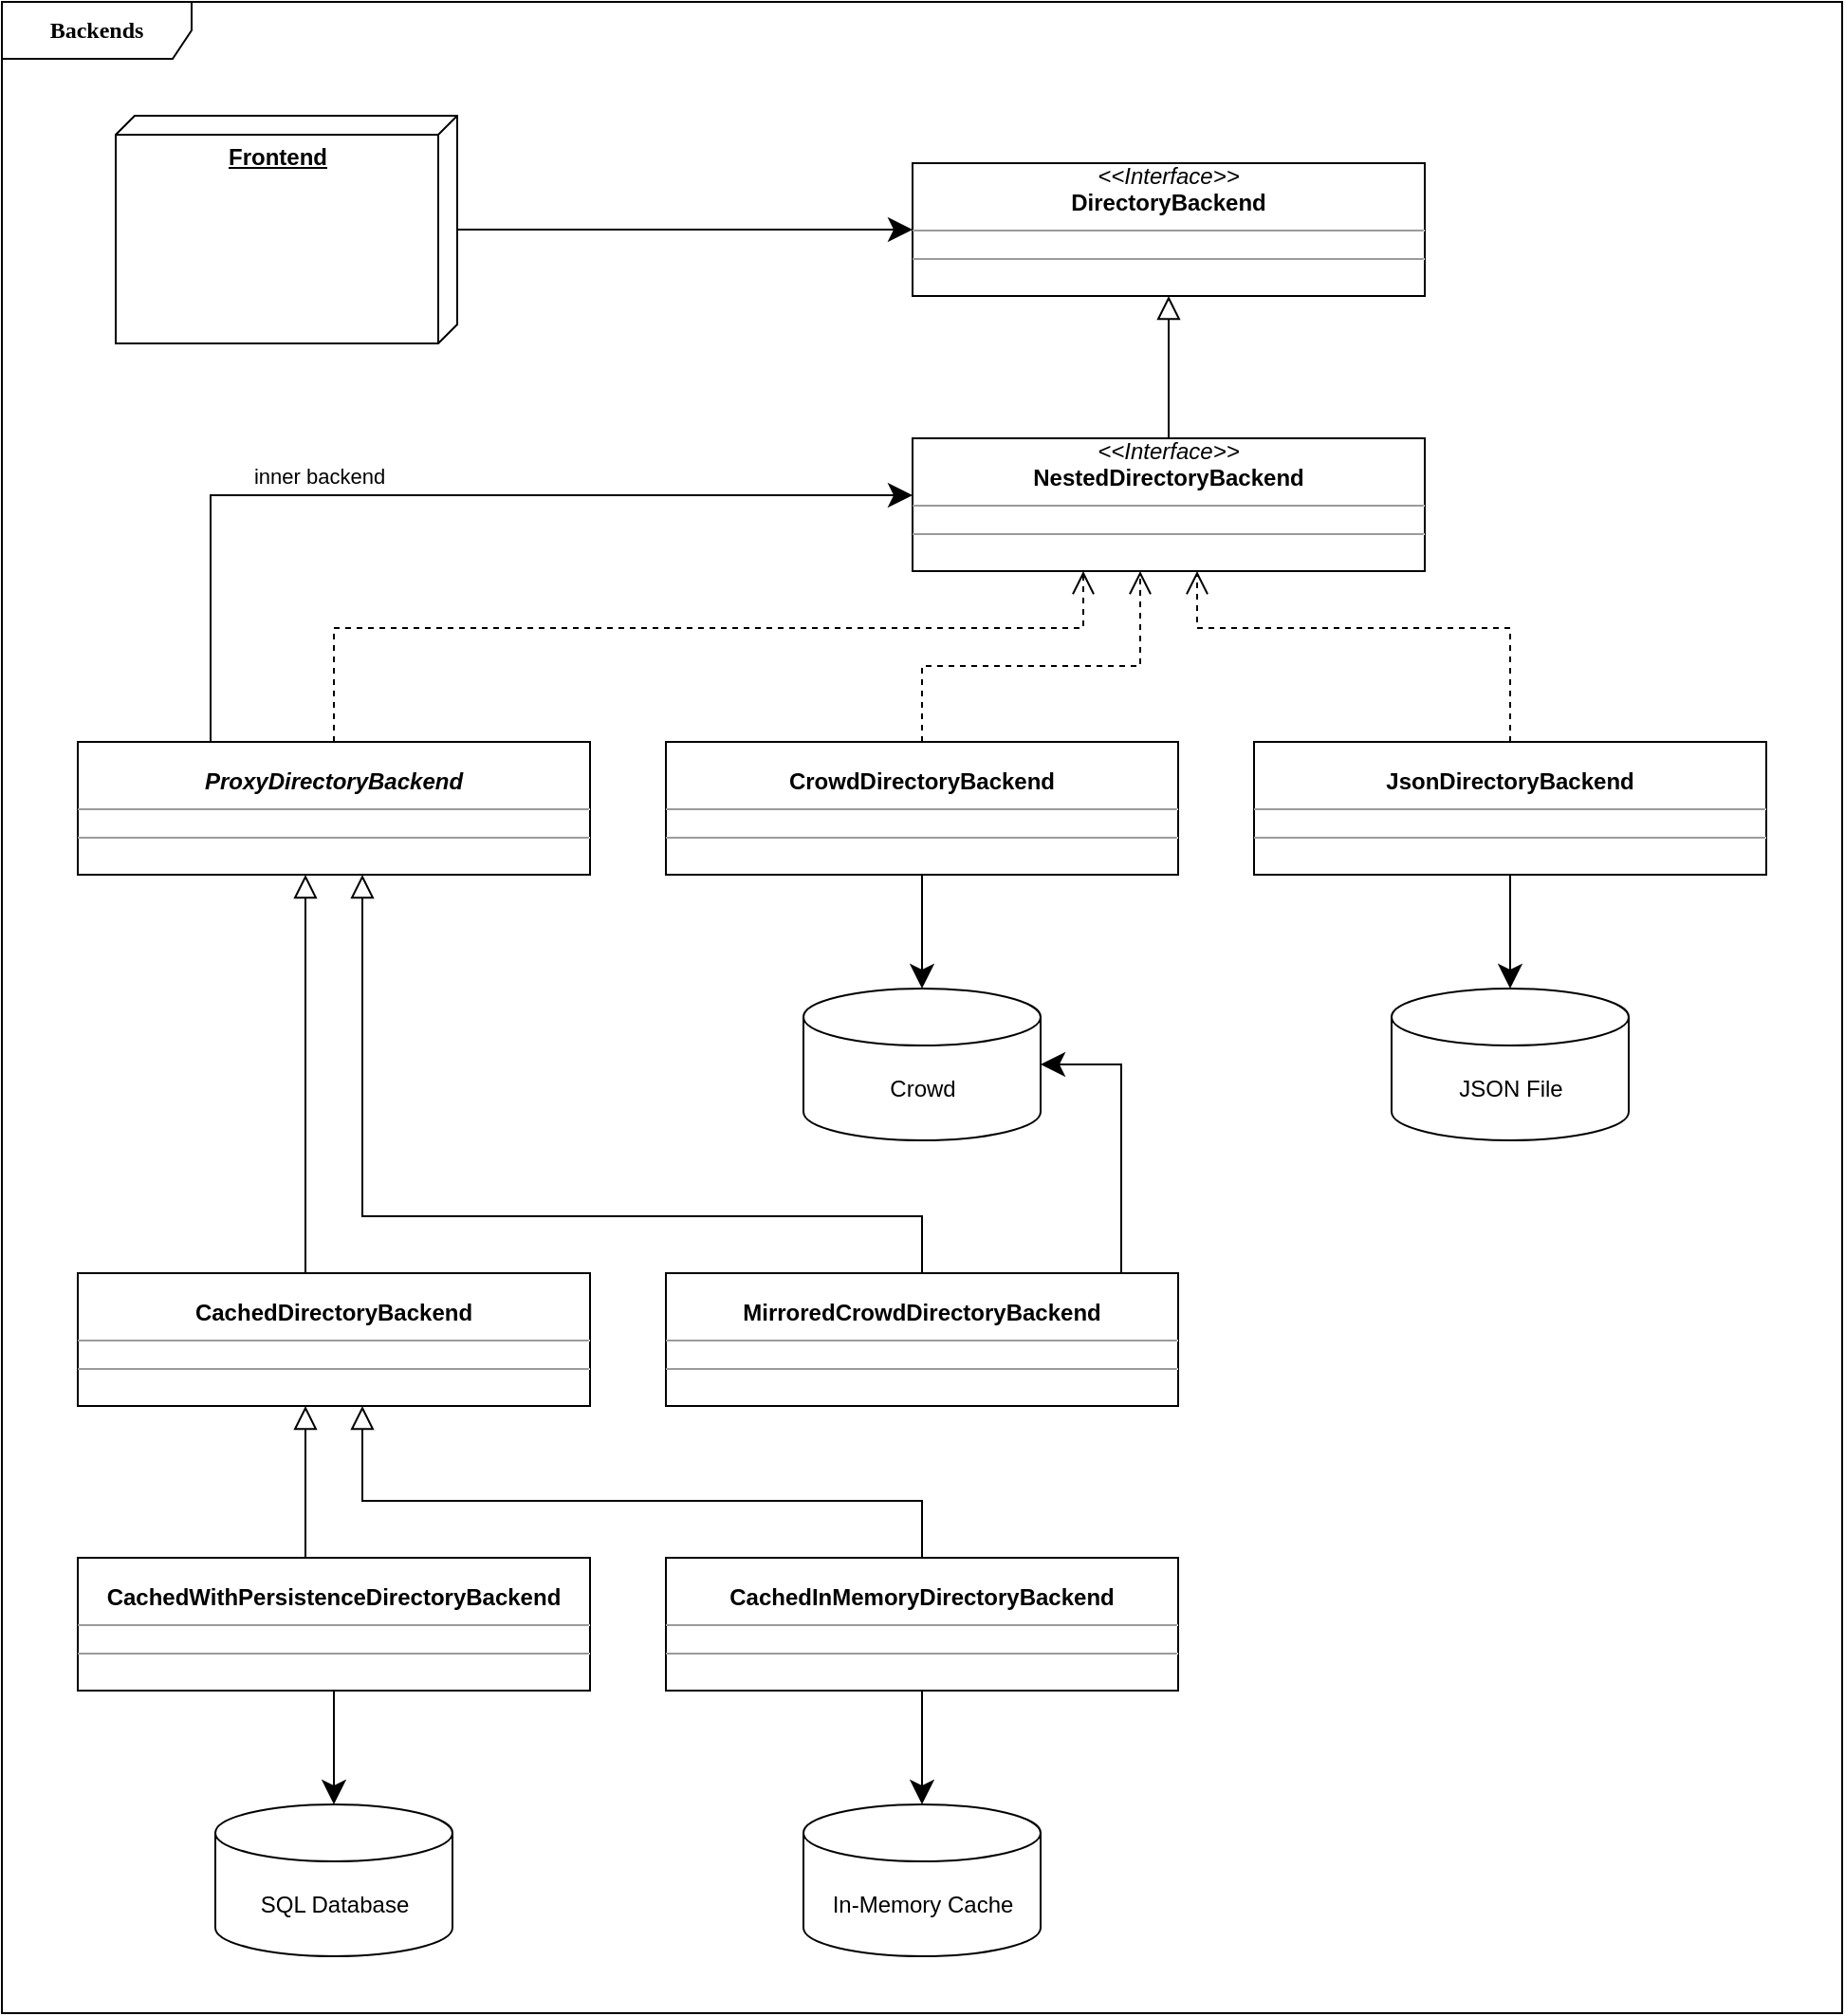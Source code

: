 <mxfile version="14.4.3" type="device"><diagram name="Page-1" id="c4acf3e9-155e-7222-9cf6-157b1a14988f"><mxGraphModel dx="1422" dy="706" grid="1" gridSize="10" guides="1" tooltips="1" connect="1" arrows="1" fold="1" page="1" pageScale="1" pageWidth="850" pageHeight="1100" background="#ffffff" math="0" shadow="0"><root><mxCell id="0"/><mxCell id="1" parent="0"/><mxCell id="17acba5748e5396b-1" value="&lt;b&gt;&lt;font style=&quot;font-size: 12px&quot;&gt;Backends&lt;/font&gt;&lt;/b&gt;" style="shape=umlFrame;whiteSpace=wrap;html=1;rounded=0;shadow=0;comic=0;labelBackgroundColor=none;strokeWidth=1;fontFamily=Verdana;fontSize=10;align=center;width=100;height=30;" parent="1" vertex="1"><mxGeometry x="10" y="20" width="970" height="1060" as="geometry"/></mxCell><mxCell id="5d2195bd80daf111-38" style="edgeStyle=orthogonalEdgeStyle;rounded=0;html=1;labelBackgroundColor=none;startFill=0;endArrow=block;endFill=0;endSize=10;fontFamily=Verdana;fontSize=10;" parent="1" source="6xY4kjZZrg3cfJK2yobr-6" target="6xY4kjZZrg3cfJK2yobr-7" edge="1"><mxGeometry relative="1" as="geometry"><Array as="points"><mxPoint x="625" y="300"/><mxPoint x="625" y="300"/></Array></mxGeometry></mxCell><mxCell id="6xY4kjZZrg3cfJK2yobr-5" value="&lt;div style=&quot;text-align: center&quot;&gt;&lt;span&gt;&lt;b&gt;&lt;i&gt;&lt;br&gt;&lt;/i&gt;&lt;/b&gt;&lt;/span&gt;&lt;/div&gt;&lt;div style=&quot;text-align: center&quot;&gt;&lt;span&gt;&lt;b&gt;&lt;i&gt;ProxyDirectoryBackend&lt;/i&gt;&lt;/b&gt;&lt;/span&gt;&lt;/div&gt;&lt;hr size=&quot;1&quot;&gt;&lt;div style=&quot;height: 2px&quot;&gt;&lt;/div&gt;&lt;hr size=&quot;1&quot;&gt;&lt;div style=&quot;height: 2px&quot;&gt;&lt;/div&gt;" style="verticalAlign=top;align=left;overflow=fill;fontSize=12;fontFamily=Helvetica;html=1;" parent="1" vertex="1"><mxGeometry x="50" y="410" width="270" height="70" as="geometry"/></mxCell><mxCell id="6xY4kjZZrg3cfJK2yobr-6" value="&lt;div style=&quot;text-align: center&quot;&gt;&lt;i&gt;&amp;lt;&amp;lt;Interface&amp;gt;&amp;gt;&lt;/i&gt;&lt;br&gt;&lt;/div&gt;&lt;div style=&quot;text-align: center&quot;&gt;&lt;span&gt;&lt;b&gt;NestedDirectoryBackend&lt;/b&gt;&lt;/span&gt;&lt;/div&gt;&lt;hr size=&quot;1&quot;&gt;&lt;div style=&quot;height: 2px&quot;&gt;&lt;/div&gt;&lt;hr size=&quot;1&quot;&gt;&lt;div style=&quot;height: 2px&quot;&gt;&lt;/div&gt;" style="verticalAlign=top;align=left;overflow=fill;fontSize=12;fontFamily=Helvetica;html=1;" parent="1" vertex="1"><mxGeometry x="490" y="250" width="270" height="70" as="geometry"/></mxCell><mxCell id="6xY4kjZZrg3cfJK2yobr-7" value="&lt;div style=&quot;text-align: center&quot;&gt;&lt;i&gt;&amp;lt;&amp;lt;Interface&amp;gt;&amp;gt;&lt;/i&gt;&lt;br&gt;&lt;/div&gt;&lt;div style=&quot;text-align: center&quot;&gt;&lt;span&gt;&lt;b&gt;DirectoryBackend&lt;/b&gt;&lt;/span&gt;&lt;/div&gt;&lt;hr size=&quot;1&quot;&gt;&lt;div style=&quot;height: 2px&quot;&gt;&lt;/div&gt;&lt;hr size=&quot;1&quot;&gt;&lt;div style=&quot;height: 2px&quot;&gt;&lt;/div&gt;" style="verticalAlign=top;align=left;overflow=fill;fontSize=12;fontFamily=Helvetica;html=1;" parent="1" vertex="1"><mxGeometry x="490" y="105" width="270" height="70" as="geometry"/></mxCell><mxCell id="6xY4kjZZrg3cfJK2yobr-8" value="&lt;div style=&quot;text-align: center&quot;&gt;&lt;span&gt;&lt;b&gt;&lt;i&gt;&lt;br&gt;&lt;/i&gt;&lt;/b&gt;&lt;/span&gt;&lt;/div&gt;&lt;div style=&quot;text-align: center&quot;&gt;&lt;span&gt;&lt;b&gt;MirroredCrowdDirectoryBackend&lt;/b&gt;&lt;/span&gt;&lt;/div&gt;&lt;hr size=&quot;1&quot;&gt;&lt;div style=&quot;height: 2px&quot;&gt;&lt;/div&gt;&lt;hr size=&quot;1&quot;&gt;&lt;div style=&quot;height: 2px&quot;&gt;&lt;/div&gt;" style="verticalAlign=top;align=left;overflow=fill;fontSize=12;fontFamily=Helvetica;html=1;" parent="1" vertex="1"><mxGeometry x="360" y="690" width="270" height="70" as="geometry"/></mxCell><mxCell id="6xY4kjZZrg3cfJK2yobr-9" value="&lt;div style=&quot;text-align: center&quot;&gt;&lt;b&gt;&lt;br&gt;&lt;/b&gt;&lt;/div&gt;&lt;div style=&quot;text-align: center&quot;&gt;&lt;b&gt;JsonDirectoryBackend&lt;/b&gt;&lt;br&gt;&lt;/div&gt;&lt;hr size=&quot;1&quot;&gt;&lt;div style=&quot;height: 2px&quot;&gt;&lt;/div&gt;&lt;hr size=&quot;1&quot;&gt;&lt;div style=&quot;height: 2px&quot;&gt;&lt;/div&gt;" style="verticalAlign=top;align=left;overflow=fill;fontSize=12;fontFamily=Helvetica;html=1;" parent="1" vertex="1"><mxGeometry x="670" y="410" width="270" height="70" as="geometry"/></mxCell><mxCell id="6xY4kjZZrg3cfJK2yobr-10" value="&lt;div style=&quot;text-align: center&quot;&gt;&lt;b&gt;&lt;br&gt;&lt;/b&gt;&lt;/div&gt;&lt;div style=&quot;text-align: center&quot;&gt;&lt;span&gt;&lt;b&gt;CrowdDirectoryBackend&lt;/b&gt;&lt;/span&gt;&lt;/div&gt;&lt;hr size=&quot;1&quot;&gt;&lt;div style=&quot;height: 2px&quot;&gt;&lt;/div&gt;&lt;hr size=&quot;1&quot;&gt;&lt;div style=&quot;height: 2px&quot;&gt;&lt;/div&gt;" style="verticalAlign=top;align=left;overflow=fill;fontSize=12;fontFamily=Helvetica;html=1;" parent="1" vertex="1"><mxGeometry x="360" y="410" width="270" height="70" as="geometry"/></mxCell><mxCell id="6xY4kjZZrg3cfJK2yobr-12" value="&lt;div style=&quot;text-align: center&quot;&gt;&lt;b&gt;&lt;br&gt;&lt;/b&gt;&lt;/div&gt;&lt;div style=&quot;text-align: center&quot;&gt;&lt;b&gt;CachedDirectoryBackend&lt;/b&gt;&lt;br&gt;&lt;/div&gt;&lt;hr size=&quot;1&quot;&gt;&lt;div style=&quot;height: 2px&quot;&gt;&lt;/div&gt;&lt;hr size=&quot;1&quot;&gt;&lt;div style=&quot;height: 2px&quot;&gt;&lt;/div&gt;" style="verticalAlign=top;align=left;overflow=fill;fontSize=12;fontFamily=Helvetica;html=1;" parent="1" vertex="1"><mxGeometry x="50" y="690" width="270" height="70" as="geometry"/></mxCell><mxCell id="6xY4kjZZrg3cfJK2yobr-13" value="&lt;div style=&quot;text-align: center&quot;&gt;&lt;span&gt;&lt;b&gt;&lt;i&gt;&lt;br&gt;&lt;/i&gt;&lt;/b&gt;&lt;/span&gt;&lt;/div&gt;&lt;div style=&quot;text-align: center&quot;&gt;&lt;b&gt;CachedInMemoryDirectoryBackend&lt;/b&gt;&lt;/div&gt;&lt;hr size=&quot;1&quot;&gt;&lt;div style=&quot;height: 2px&quot;&gt;&lt;/div&gt;&lt;hr size=&quot;1&quot;&gt;&lt;div style=&quot;height: 2px&quot;&gt;&lt;/div&gt;" style="verticalAlign=top;align=left;overflow=fill;fontSize=12;fontFamily=Helvetica;html=1;" parent="1" vertex="1"><mxGeometry x="360" y="840" width="270" height="70" as="geometry"/></mxCell><mxCell id="6xY4kjZZrg3cfJK2yobr-14" value="&lt;div style=&quot;text-align: center&quot;&gt;&lt;b&gt;&lt;br&gt;&lt;/b&gt;&lt;/div&gt;&lt;div style=&quot;text-align: center&quot;&gt;&lt;b&gt;CachedWithPersistenceDirectoryBackend&lt;/b&gt;&lt;br&gt;&lt;/div&gt;&lt;hr size=&quot;1&quot;&gt;&lt;div style=&quot;height: 2px&quot;&gt;&lt;/div&gt;&lt;hr size=&quot;1&quot;&gt;&lt;div style=&quot;height: 2px&quot;&gt;&lt;/div&gt;" style="verticalAlign=top;align=left;overflow=fill;fontSize=12;fontFamily=Helvetica;html=1;" parent="1" vertex="1"><mxGeometry x="50" y="840" width="270" height="70" as="geometry"/></mxCell><mxCell id="6xY4kjZZrg3cfJK2yobr-15" value="&lt;b&gt;Frontend&lt;/b&gt;" style="verticalAlign=top;align=center;spacingTop=8;spacingLeft=2;spacingRight=12;shape=cube;size=10;direction=south;fontStyle=4;html=1;" parent="1" vertex="1"><mxGeometry x="70" y="80" width="180" height="120" as="geometry"/></mxCell><mxCell id="6xY4kjZZrg3cfJK2yobr-16" style="edgeStyle=orthogonalEdgeStyle;rounded=0;html=1;dashed=1;labelBackgroundColor=none;startFill=0;endArrow=open;endFill=0;endSize=10;fontFamily=Verdana;fontSize=10;" parent="1" source="6xY4kjZZrg3cfJK2yobr-5" target="6xY4kjZZrg3cfJK2yobr-6" edge="1"><mxGeometry relative="1" as="geometry"><Array as="points"><mxPoint x="185" y="350"/><mxPoint x="580" y="350"/></Array><mxPoint x="600" y="420" as="sourcePoint"/><mxPoint x="360" y="295" as="targetPoint"/></mxGeometry></mxCell><mxCell id="6xY4kjZZrg3cfJK2yobr-17" style="edgeStyle=orthogonalEdgeStyle;rounded=0;html=1;dashed=1;labelBackgroundColor=none;startFill=0;endArrow=open;endFill=0;endSize=10;fontFamily=Verdana;fontSize=10;" parent="1" source="6xY4kjZZrg3cfJK2yobr-10" target="6xY4kjZZrg3cfJK2yobr-6" edge="1"><mxGeometry relative="1" as="geometry"><Array as="points"><mxPoint x="495" y="370"/><mxPoint x="610" y="370"/></Array><mxPoint x="195" y="410" as="sourcePoint"/><mxPoint x="635" y="350" as="targetPoint"/></mxGeometry></mxCell><mxCell id="6xY4kjZZrg3cfJK2yobr-19" style="edgeStyle=orthogonalEdgeStyle;rounded=0;html=1;dashed=1;labelBackgroundColor=none;startFill=0;endArrow=open;endFill=0;endSize=10;fontFamily=Verdana;fontSize=10;" parent="1" source="6xY4kjZZrg3cfJK2yobr-9" target="6xY4kjZZrg3cfJK2yobr-6" edge="1"><mxGeometry relative="1" as="geometry"><Array as="points"><mxPoint x="805" y="350"/><mxPoint x="640" y="350"/></Array><mxPoint x="480" y="410" as="sourcePoint"/><mxPoint x="645" y="350" as="targetPoint"/></mxGeometry></mxCell><mxCell id="6xY4kjZZrg3cfJK2yobr-21" style="edgeStyle=orthogonalEdgeStyle;rounded=0;html=1;labelBackgroundColor=none;startFill=0;endArrow=classic;endFill=1;endSize=10;fontFamily=Verdana;fontSize=10;" parent="1" source="6xY4kjZZrg3cfJK2yobr-5" target="6xY4kjZZrg3cfJK2yobr-6" edge="1"><mxGeometry relative="1" as="geometry"><Array as="points"><mxPoint x="120" y="280"/></Array><mxPoint x="760" y="290.0" as="sourcePoint"/><mxPoint x="740" y="270.0" as="targetPoint"/></mxGeometry></mxCell><mxCell id="6xY4kjZZrg3cfJK2yobr-36" value="inner backend" style="edgeLabel;html=1;align=center;verticalAlign=middle;resizable=0;points=[];" parent="6xY4kjZZrg3cfJK2yobr-21" vertex="1" connectable="0"><mxGeometry x="-0.252" y="3" relative="1" as="geometry"><mxPoint y="-7" as="offset"/></mxGeometry></mxCell><mxCell id="6xY4kjZZrg3cfJK2yobr-22" style="edgeStyle=orthogonalEdgeStyle;rounded=0;html=1;labelBackgroundColor=none;startFill=0;endArrow=classic;endFill=1;endSize=10;fontFamily=Verdana;fontSize=10;" parent="1" source="6xY4kjZZrg3cfJK2yobr-15" target="6xY4kjZZrg3cfJK2yobr-7" edge="1"><mxGeometry relative="1" as="geometry"><Array as="points"/><mxPoint x="635" y="280.0" as="sourcePoint"/><mxPoint x="635" y="185" as="targetPoint"/></mxGeometry></mxCell><mxCell id="6xY4kjZZrg3cfJK2yobr-23" value="Crowd" style="shape=cylinder3;whiteSpace=wrap;html=1;boundedLbl=1;backgroundOutline=1;size=15;" parent="1" vertex="1"><mxGeometry x="432.5" y="540" width="125" height="80" as="geometry"/></mxCell><mxCell id="6xY4kjZZrg3cfJK2yobr-24" style="edgeStyle=orthogonalEdgeStyle;rounded=0;html=1;labelBackgroundColor=none;startFill=0;endArrow=classic;endFill=1;endSize=10;fontFamily=Verdana;fontSize=10;" parent="1" source="6xY4kjZZrg3cfJK2yobr-10" target="6xY4kjZZrg3cfJK2yobr-23" edge="1"><mxGeometry relative="1" as="geometry"><Array as="points"><mxPoint x="495" y="530"/><mxPoint x="495" y="530"/></Array><mxPoint x="130" y="420" as="sourcePoint"/><mxPoint x="500" y="290.0" as="targetPoint"/></mxGeometry></mxCell><mxCell id="6xY4kjZZrg3cfJK2yobr-25" value="JSON File" style="shape=cylinder3;whiteSpace=wrap;html=1;boundedLbl=1;backgroundOutline=1;size=15;" parent="1" vertex="1"><mxGeometry x="742.5" y="540" width="125" height="80" as="geometry"/></mxCell><mxCell id="6xY4kjZZrg3cfJK2yobr-26" style="edgeStyle=orthogonalEdgeStyle;rounded=0;html=1;labelBackgroundColor=none;startFill=0;endArrow=classic;endFill=1;endSize=10;fontFamily=Verdana;fontSize=10;" parent="1" source="6xY4kjZZrg3cfJK2yobr-9" target="6xY4kjZZrg3cfJK2yobr-25" edge="1"><mxGeometry relative="1" as="geometry"><Array as="points"><mxPoint x="805" y="580"/></Array><mxPoint x="815" y="490" as="sourcePoint"/><mxPoint x="815" y="580" as="targetPoint"/></mxGeometry></mxCell><mxCell id="6xY4kjZZrg3cfJK2yobr-27" style="edgeStyle=orthogonalEdgeStyle;rounded=0;html=1;labelBackgroundColor=none;startFill=0;endArrow=classic;endFill=1;endSize=10;fontFamily=Verdana;fontSize=10;" parent="1" source="6xY4kjZZrg3cfJK2yobr-8" target="6xY4kjZZrg3cfJK2yobr-23" edge="1"><mxGeometry relative="1" as="geometry"><Array as="points"><mxPoint x="600" y="580"/></Array><mxPoint x="505" y="490" as="sourcePoint"/><mxPoint x="505" y="540" as="targetPoint"/></mxGeometry></mxCell><mxCell id="6xY4kjZZrg3cfJK2yobr-28" style="edgeStyle=orthogonalEdgeStyle;rounded=0;html=1;labelBackgroundColor=none;startFill=0;endArrow=block;endFill=0;endSize=10;fontFamily=Verdana;fontSize=10;" parent="1" source="6xY4kjZZrg3cfJK2yobr-12" target="6xY4kjZZrg3cfJK2yobr-5" edge="1"><mxGeometry relative="1" as="geometry"><Array as="points"><mxPoint x="170" y="540"/><mxPoint x="170" y="540"/></Array><mxPoint x="635" y="260" as="sourcePoint"/><mxPoint x="635" y="185" as="targetPoint"/></mxGeometry></mxCell><mxCell id="6xY4kjZZrg3cfJK2yobr-29" style="edgeStyle=orthogonalEdgeStyle;rounded=0;html=1;labelBackgroundColor=none;startFill=0;endArrow=block;endFill=0;endSize=10;fontFamily=Verdana;fontSize=10;" parent="1" source="6xY4kjZZrg3cfJK2yobr-8" target="6xY4kjZZrg3cfJK2yobr-5" edge="1"><mxGeometry relative="1" as="geometry"><Array as="points"><mxPoint x="495" y="660"/><mxPoint x="200" y="660"/></Array><mxPoint x="195" y="680" as="sourcePoint"/><mxPoint x="195" y="490" as="targetPoint"/></mxGeometry></mxCell><mxCell id="6xY4kjZZrg3cfJK2yobr-30" style="edgeStyle=orthogonalEdgeStyle;rounded=0;html=1;labelBackgroundColor=none;startFill=0;endArrow=block;endFill=0;endSize=10;fontFamily=Verdana;fontSize=10;" parent="1" source="6xY4kjZZrg3cfJK2yobr-14" target="6xY4kjZZrg3cfJK2yobr-12" edge="1"><mxGeometry relative="1" as="geometry"><Array as="points"><mxPoint x="170" y="820"/><mxPoint x="170" y="820"/></Array><mxPoint x="180" y="700" as="sourcePoint"/><mxPoint x="180" y="510" as="targetPoint"/></mxGeometry></mxCell><mxCell id="6xY4kjZZrg3cfJK2yobr-31" style="edgeStyle=orthogonalEdgeStyle;rounded=0;html=1;labelBackgroundColor=none;startFill=0;endArrow=block;endFill=0;endSize=10;fontFamily=Verdana;fontSize=10;" parent="1" source="6xY4kjZZrg3cfJK2yobr-13" target="6xY4kjZZrg3cfJK2yobr-12" edge="1"><mxGeometry relative="1" as="geometry"><Array as="points"><mxPoint x="495" y="810"/><mxPoint x="200" y="810"/></Array><mxPoint x="195" y="880" as="sourcePoint"/><mxPoint x="195" y="770" as="targetPoint"/></mxGeometry></mxCell><mxCell id="6xY4kjZZrg3cfJK2yobr-32" value="SQL Database" style="shape=cylinder3;whiteSpace=wrap;html=1;boundedLbl=1;backgroundOutline=1;size=15;" parent="1" vertex="1"><mxGeometry x="122.5" y="970" width="125" height="80" as="geometry"/></mxCell><mxCell id="6xY4kjZZrg3cfJK2yobr-33" style="edgeStyle=orthogonalEdgeStyle;rounded=0;html=1;labelBackgroundColor=none;startFill=0;endArrow=classic;endFill=1;endSize=10;fontFamily=Verdana;fontSize=10;" parent="1" source="6xY4kjZZrg3cfJK2yobr-14" target="6xY4kjZZrg3cfJK2yobr-32" edge="1"><mxGeometry relative="1" as="geometry"><Array as="points"><mxPoint x="185" y="950"/><mxPoint x="185" y="950"/></Array><mxPoint x="583" y="700" as="sourcePoint"/><mxPoint x="583" y="650" as="targetPoint"/></mxGeometry></mxCell><mxCell id="6xY4kjZZrg3cfJK2yobr-34" value="In-Memory Cache" style="shape=cylinder3;whiteSpace=wrap;html=1;boundedLbl=1;backgroundOutline=1;size=15;" parent="1" vertex="1"><mxGeometry x="432.5" y="970" width="125" height="80" as="geometry"/></mxCell><mxCell id="6xY4kjZZrg3cfJK2yobr-35" style="edgeStyle=orthogonalEdgeStyle;rounded=0;html=1;labelBackgroundColor=none;startFill=0;endArrow=classic;endFill=1;endSize=10;fontFamily=Verdana;fontSize=10;" parent="1" source="6xY4kjZZrg3cfJK2yobr-13" target="6xY4kjZZrg3cfJK2yobr-34" edge="1"><mxGeometry relative="1" as="geometry"><Array as="points"><mxPoint x="495" y="960"/><mxPoint x="495" y="960"/></Array><mxPoint x="195" y="920" as="sourcePoint"/><mxPoint x="195" y="980" as="targetPoint"/></mxGeometry></mxCell></root></mxGraphModel></diagram></mxfile>